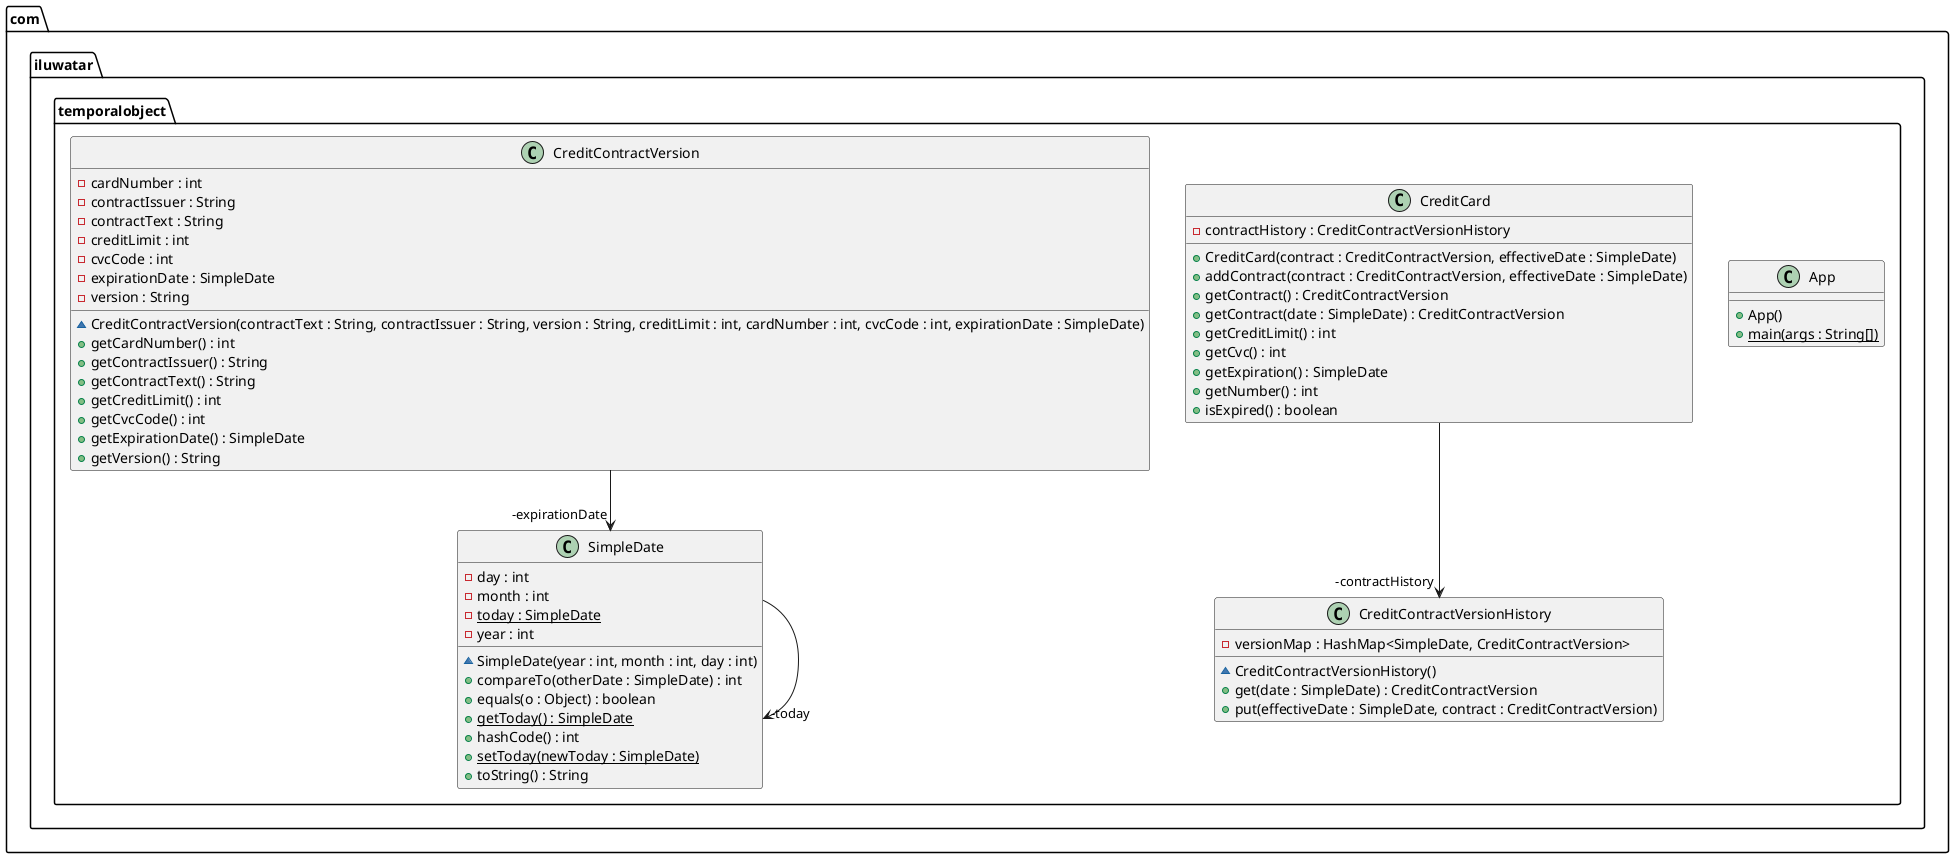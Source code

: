 @startuml
package com.iluwatar.temporalobject {
  class App {
    + App()
    + main(args : String[]) {static}
  }
  class CreditCard {
    - contractHistory : CreditContractVersionHistory
    + CreditCard(contract : CreditContractVersion, effectiveDate : SimpleDate)
    + addContract(contract : CreditContractVersion, effectiveDate : SimpleDate)
    + getContract() : CreditContractVersion
    + getContract(date : SimpleDate) : CreditContractVersion
    + getCreditLimit() : int
    + getCvc() : int
    + getExpiration() : SimpleDate
    + getNumber() : int
    + isExpired() : boolean
  }
  class CreditContractVersion {
    - cardNumber : int
    - contractIssuer : String
    - contractText : String
    - creditLimit : int
    - cvcCode : int
    - expirationDate : SimpleDate
    - version : String
    ~ CreditContractVersion(contractText : String, contractIssuer : String, version : String, creditLimit : int, cardNumber : int, cvcCode : int, expirationDate : SimpleDate)
    + getCardNumber() : int
    + getContractIssuer() : String
    + getContractText() : String
    + getCreditLimit() : int
    + getCvcCode() : int
    + getExpirationDate() : SimpleDate
    + getVersion() : String
  }
  class CreditContractVersionHistory {
    - versionMap : HashMap<SimpleDate, CreditContractVersion>
    ~ CreditContractVersionHistory()
    + get(date : SimpleDate) : CreditContractVersion
    + put(effectiveDate : SimpleDate, contract : CreditContractVersion)
  }
  class SimpleDate {
    - day : int
    - month : int
    - today : SimpleDate {static}
    - year : int
    ~ SimpleDate(year : int, month : int, day : int)
    + compareTo(otherDate : SimpleDate) : int
    + equals(o : Object) : boolean
    + getToday() : SimpleDate {static}
    + hashCode() : int
    + setToday(newToday : SimpleDate) {static}
    + toString() : String
  }
}
SimpleDate -->  "-today" SimpleDate
CreditContractVersion -->  "-expirationDate" SimpleDate
CreditCard -->  "-contractHistory" CreditContractVersionHistory
@enduml